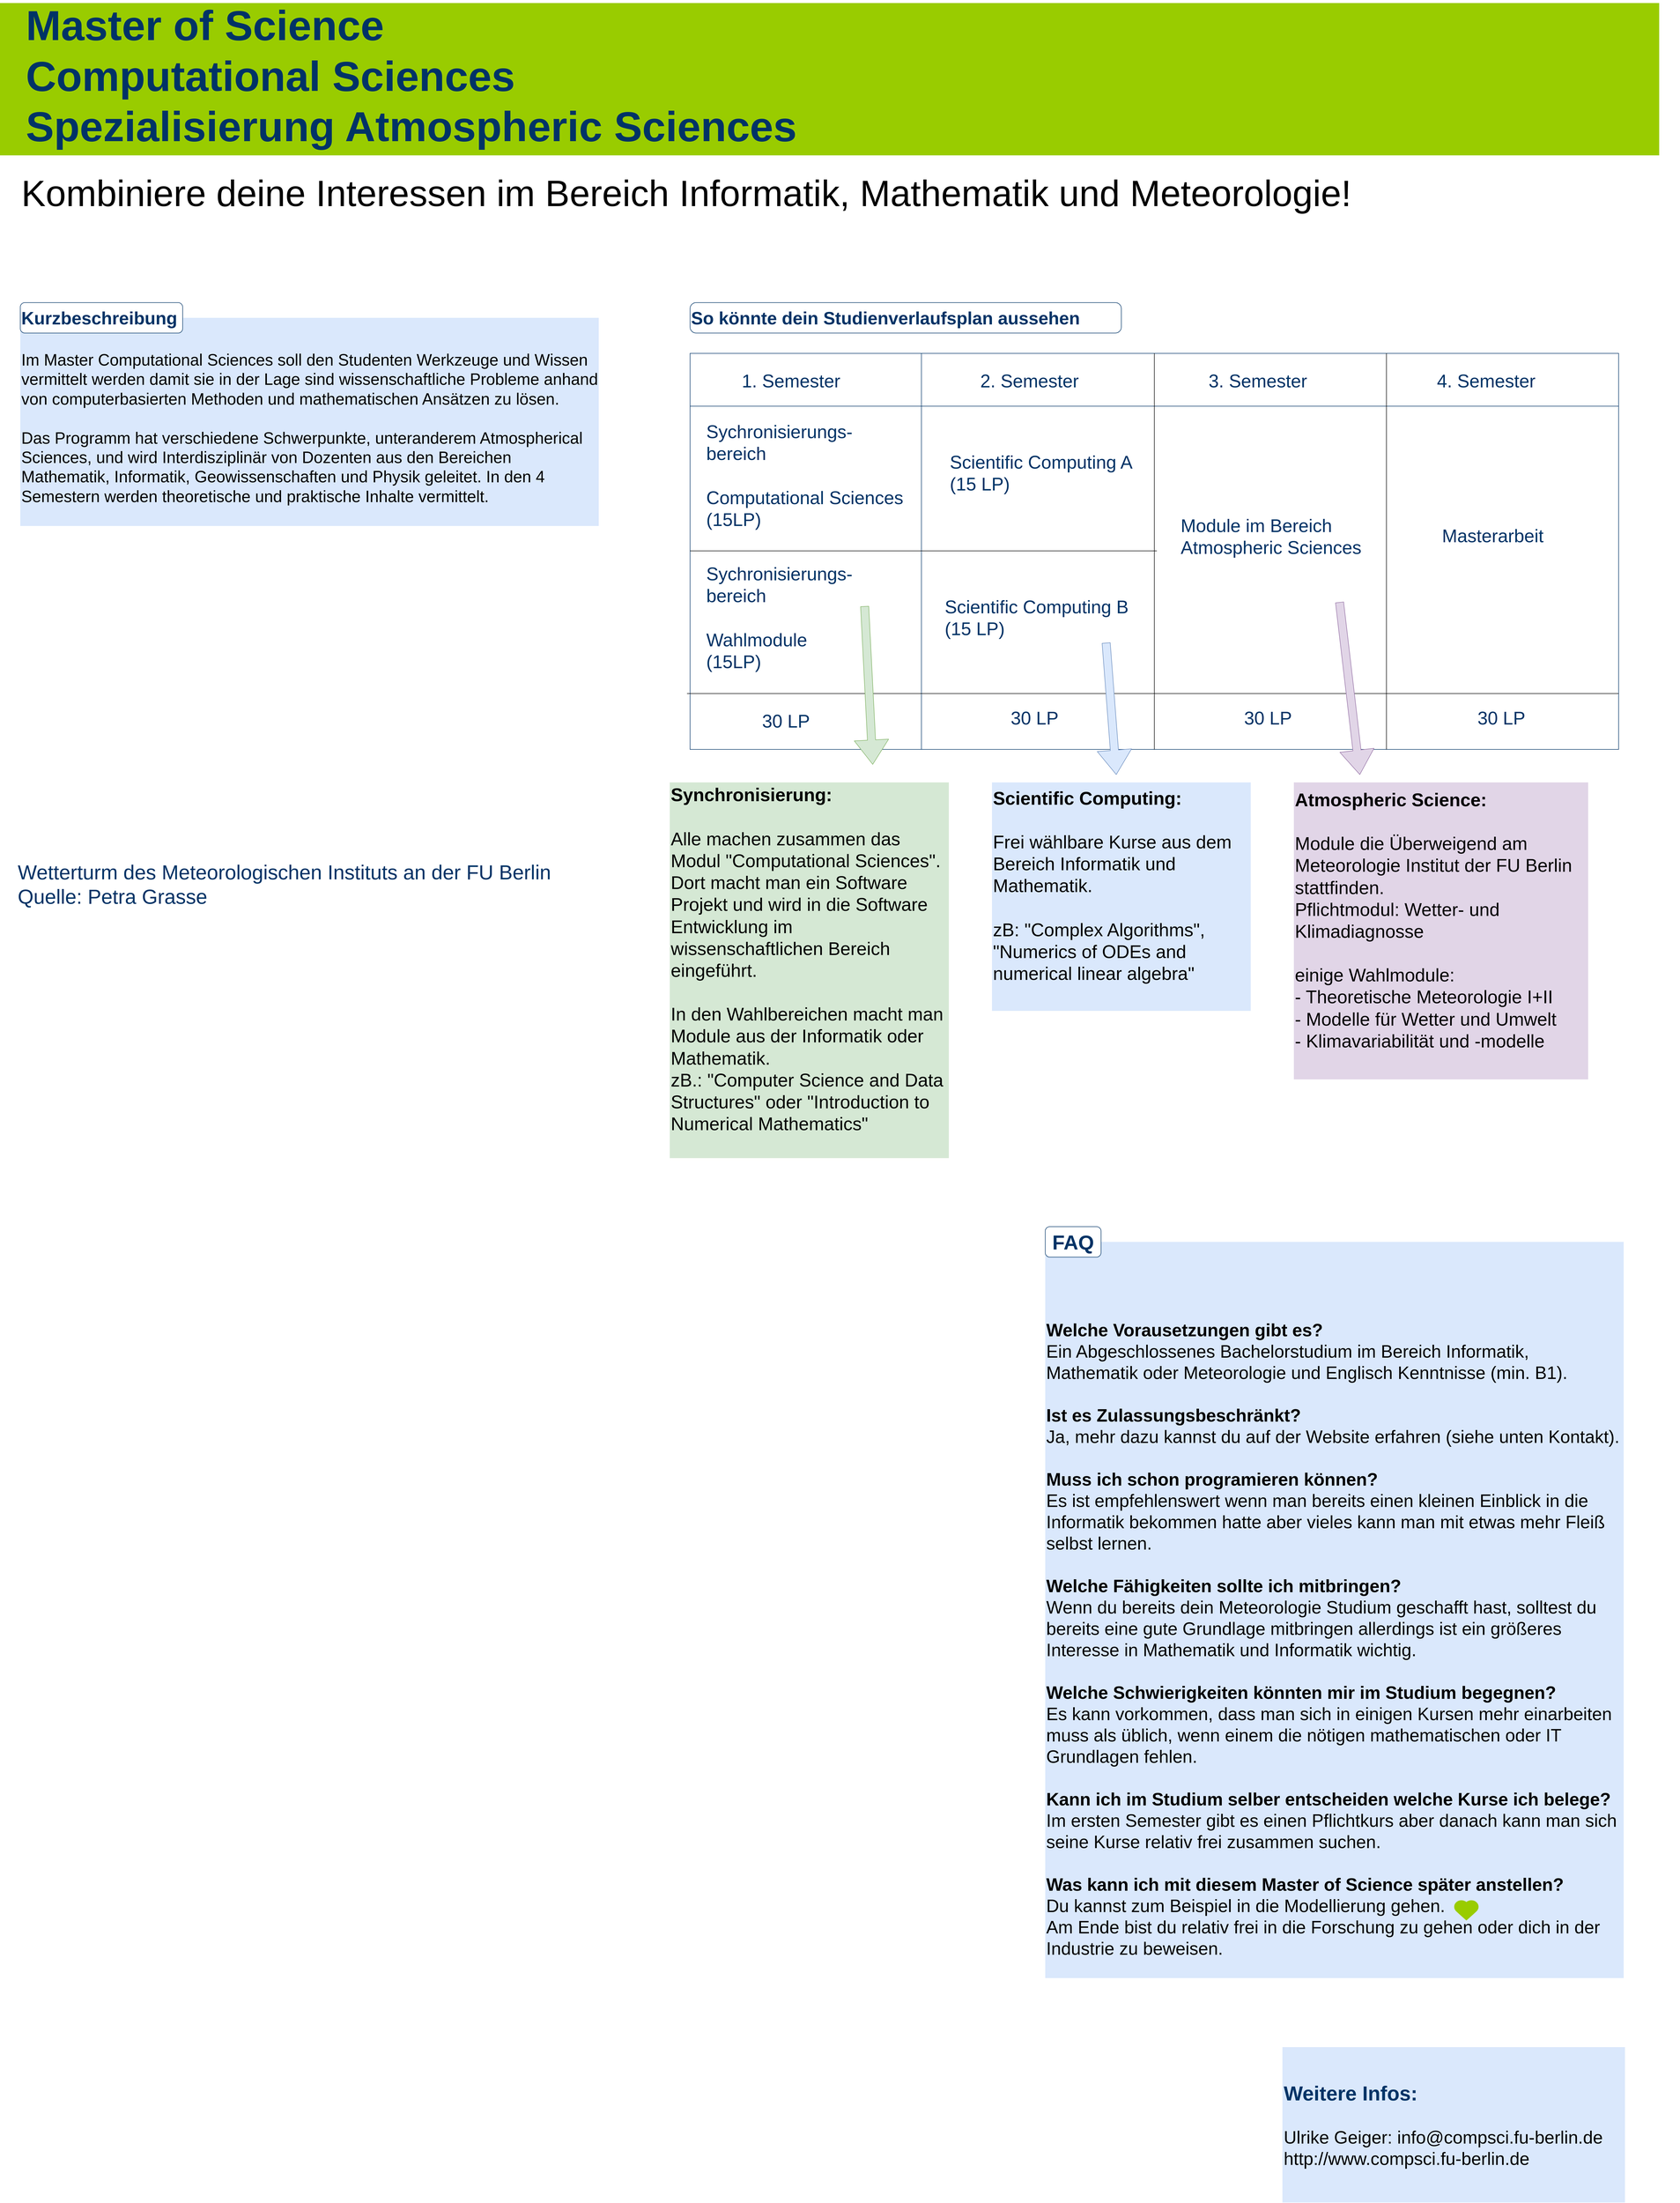 <mxfile version="10.6.7" type="github"><diagram id="VolkfhMRARfeJTHJ-a0X" name="Page-1"><mxGraphModel dx="5576" dy="3128" grid="1" gridSize="10" guides="1" tooltips="1" connect="1" arrows="1" fold="1" page="1" pageScale="1" pageWidth="850" pageHeight="1100" math="0" shadow="0"><root><mxCell id="0"/><mxCell id="1" parent="0"/><mxCell id="jtiaPau1gUkiISlCKB-g-1" value="&lt;div style=&quot;font-size: 83px&quot; align=&quot;left&quot;&gt;&lt;font style=&quot;font-size: 83px&quot; face=&quot;Helvetica&quot;&gt;Master of Science &lt;br&gt;&lt;/font&gt;&lt;/div&gt;&lt;div style=&quot;font-size: 83px&quot; align=&quot;left&quot;&gt;&lt;font style=&quot;font-size: 83px&quot; face=&quot;Helvetica&quot;&gt;Computational Sciences&lt;/font&gt;&lt;/div&gt;&lt;div style=&quot;font-size: 83px&quot; align=&quot;left&quot;&gt;&lt;font style=&quot;font-size: 83px&quot; face=&quot;Helvetica&quot;&gt;Spezialisierung Atmospheric Sciences&lt;/font&gt;&lt;font style=&quot;font-size: 83px&quot;&gt;&lt;br&gt;&lt;/font&gt;&lt;/div&gt;" style="rounded=0;whiteSpace=wrap;html=1;fillColor=#99CC00;strokeColor=none;fontSize=84;fontColor=#003366;fontStyle=1;align=left;spacingLeft=51;spacing=0;verticalAlign=middle;horizontal=1;spacingTop=-12;" parent="1" vertex="1"><mxGeometry x="40" y="44" width="3270" height="300" as="geometry"/></mxCell><mxCell id="jtiaPau1gUkiISlCKB-g-2" value="" style="shape=image;imageAspect=0;aspect=fixed;verticalLabelPosition=bottom;verticalAlign=top;image=https://www.fu-berlin.de/sites/corporate-design/downloads_container/Logo_RGB_Ausdruck.jpg;" parent="1" vertex="1"><mxGeometry x="2210" y="40" width="1140" height="304" as="geometry"/></mxCell><mxCell id="jtiaPau1gUkiISlCKB-g-3" value="&lt;font style=&quot;font-size: 72px&quot;&gt;Kombiniere deine Interessen im Bereich Informatik, Mathematik und Meteorologie!&lt;br&gt;&lt;/font&gt;" style="rounded=0;whiteSpace=wrap;html=1;strokeColor=none;fillColor=#FFFFFF;fontColor=#000000;align=left;labelBorderColor=none;" parent="1" vertex="1"><mxGeometry x="80" y="344" width="3240" height="150" as="geometry"/></mxCell><mxCell id="jtiaPau1gUkiISlCKB-g-4" value="&lt;p style=&quot;line-height: 100% ; font-size: 35px&quot;&gt;&lt;/p&gt;&lt;div style=&quot;font-size: 35px&quot;&gt;&lt;font style=&quot;font-size: 35px&quot; color=&quot;#003366&quot;&gt;&lt;b&gt;&lt;font style=&quot;font-size: 35px&quot;&gt;&lt;font style=&quot;font-size: 35px&quot; color=&quot;#000000&quot;&gt;&lt;br&gt;&lt;/font&gt;&lt;/font&gt;&lt;/b&gt;&lt;/font&gt;&lt;/div&gt;&lt;div style=&quot;font-size: 35px&quot;&gt;&lt;font style=&quot;font-size: 35px&quot; color=&quot;#003366&quot;&gt;&lt;b&gt;&lt;font style=&quot;font-size: 35px&quot;&gt;&lt;font style=&quot;font-size: 35px&quot; color=&quot;#000000&quot;&gt;&lt;br&gt;&lt;/font&gt;&lt;/font&gt;&lt;/b&gt;&lt;/font&gt;&lt;/div&gt;&lt;div style=&quot;font-size: 35px&quot;&gt;&lt;font style=&quot;font-size: 35px&quot; color=&quot;#003366&quot;&gt;&lt;b&gt;&lt;font style=&quot;font-size: 35px&quot;&gt;&lt;font style=&quot;font-size: 35px&quot; color=&quot;#000000&quot;&gt;&lt;br&gt;&lt;/font&gt;&lt;/font&gt;&lt;/b&gt;&lt;/font&gt;&lt;/div&gt;&lt;div style=&quot;font-size: 35px&quot;&gt;&lt;font style=&quot;font-size: 35px&quot; color=&quot;#003366&quot;&gt;&lt;b&gt;&lt;font style=&quot;font-size: 35px&quot;&gt;&lt;font style=&quot;font-size: 35px&quot; color=&quot;#000000&quot;&gt;Welche Vorausetzungen gibt es?&lt;/font&gt;&lt;br&gt;&lt;/font&gt;&lt;/b&gt;&lt;/font&gt;&lt;/div&gt;&lt;div style=&quot;font-size: 35px&quot;&gt;&lt;font style=&quot;font-size: 35px&quot;&gt;Ein Abgeschlossenes Bachelorstudium im Bereich Informatik, Mathematik oder Meteorologie und Englisch Kenntnisse (min. B1).&lt;/font&gt;&lt;/div&gt;&lt;div style=&quot;font-size: 35px&quot;&gt;&lt;font style=&quot;font-size: 35px&quot;&gt;&lt;br&gt;&lt;/font&gt;&lt;/div&gt;&lt;div style=&quot;font-size: 35px&quot;&gt;&lt;font style=&quot;font-size: 35px&quot;&gt;&lt;b&gt;&lt;font style=&quot;font-size: 35px&quot;&gt;Ist es Zulassungsbeschränkt?&lt;/font&gt;&lt;/b&gt;&lt;/font&gt;&lt;/div&gt;&lt;div style=&quot;font-size: 35px&quot;&gt;&lt;font style=&quot;font-size: 35px&quot;&gt;Ja, mehr dazu kannst du auf der Website erfahren (siehe unten Kontakt).&lt;br&gt;&lt;/font&gt;&lt;/div&gt;&lt;div style=&quot;font-size: 35px&quot;&gt;&lt;font style=&quot;font-size: 35px&quot;&gt;&lt;br&gt;&lt;/font&gt;&lt;/div&gt;&lt;div style=&quot;font-size: 35px&quot;&gt;&lt;font style=&quot;font-size: 35px&quot;&gt;&lt;b&gt;Muss ich schon programieren können?&lt;/b&gt;&lt;/font&gt;&lt;/div&gt;&lt;div style=&quot;font-size: 35px&quot;&gt;&lt;font style=&quot;font-size: 35px&quot;&gt;Es ist empfehlenswert wenn man bereits einen kleinen Einblick in die Informatik bekommen hatte aber vieles kann man mit etwas mehr Fleiß selbst lernen.&lt;/font&gt;&lt;/div&gt;&lt;div style=&quot;font-size: 35px&quot;&gt;&lt;font style=&quot;font-size: 35px&quot;&gt;&lt;br&gt;&lt;/font&gt;&lt;/div&gt;&lt;div style=&quot;font-size: 35px&quot;&gt;&lt;font style=&quot;font-size: 35px&quot;&gt;&lt;b&gt;Welche Fähigkeiten sollte ich mitbringen?&lt;/b&gt;&lt;/font&gt;&lt;/div&gt;&lt;div style=&quot;font-size: 35px&quot;&gt;&lt;font style=&quot;font-size: 35px&quot;&gt;Wenn du bereits dein Meteorologie Studium geschafft hast, solltest du bereits eine gute Grundlage mitbringen allerdings ist ein größeres Interesse in Mathematik und Informatik wichtig.&lt;br&gt;&lt;/font&gt;&lt;/div&gt;&lt;div style=&quot;font-size: 35px&quot;&gt;&lt;font style=&quot;font-size: 35px&quot;&gt;&lt;br&gt;&lt;/font&gt;&lt;/div&gt;&lt;div style=&quot;font-size: 35px&quot;&gt;&lt;font style=&quot;font-size: 35px&quot;&gt;&lt;b&gt;Welche Schwierigkeiten könnten mir im Studium begegnen?&lt;/b&gt;&lt;/font&gt;&lt;/div&gt;&lt;div style=&quot;font-size: 35px&quot;&gt;&lt;font style=&quot;font-size: 35px&quot;&gt;Es kann vorkommen, dass man sich in einigen Kursen mehr einarbeiten muss als üblich, wenn einem die nötigen mathematischen oder IT Grundlagen fehlen.&lt;/font&gt;&lt;/div&gt;&lt;div style=&quot;font-size: 35px&quot;&gt;&lt;font style=&quot;font-size: 35px&quot;&gt;&lt;br&gt;&lt;/font&gt;&lt;/div&gt;&lt;div style=&quot;font-size: 35px&quot;&gt;&lt;font style=&quot;font-size: 35px&quot;&gt;&lt;b&gt;Kann ich im Studium selber entscheiden welche Kurse ich belege? &lt;br&gt;&lt;/b&gt;&lt;/font&gt;&lt;/div&gt;&lt;div style=&quot;font-size: 35px&quot;&gt;&lt;font style=&quot;font-size: 35px&quot;&gt;Im ersten Semester gibt es einen Pflichtkurs aber danach kann man sich seine Kurse relativ frei zusammen suchen.&lt;br&gt;&lt;/font&gt;&lt;/div&gt;&lt;div style=&quot;font-size: 35px&quot;&gt;&lt;font style=&quot;font-size: 35px&quot;&gt;&lt;br&gt;&lt;/font&gt;&lt;/div&gt;&lt;div style=&quot;font-size: 35px&quot;&gt;&lt;font style=&quot;font-size: 35px&quot;&gt;&lt;b&gt;Was kann ich mit diesem Master of Science später anstellen?&lt;/b&gt;&lt;/font&gt;&lt;/div&gt;&lt;div style=&quot;font-size: 35px&quot;&gt;&lt;font style=&quot;font-size: 35px&quot;&gt;Du kannst zum Beispiel in die Modellierung gehen. &lt;b&gt;&lt;br&gt;&lt;/b&gt;&lt;/font&gt;&lt;/div&gt;&lt;div style=&quot;font-size: 35px&quot;&gt;&lt;font style=&quot;font-size: 35px&quot;&gt;Am Ende bist du relativ frei in die Forschung zu gehen oder dich in der Industrie zu beweisen.&lt;b&gt;&lt;br&gt;&lt;/b&gt;&lt;/font&gt;&lt;/div&gt;&lt;div style=&quot;font-size: 35px&quot;&gt;&lt;font style=&quot;font-size: 35px&quot;&gt;&lt;br&gt;&lt;/font&gt;&lt;/div&gt;&lt;div style=&quot;font-size: 35px&quot;&gt;&lt;font style=&quot;font-size: 35px&quot;&gt;&lt;br&gt;&lt;/font&gt;&lt;/div&gt;&lt;p style=&quot;font-size: 35px&quot;&gt;&lt;/p&gt;" style="rounded=0;whiteSpace=wrap;html=1;strokeColor=none;fillColor=#dae8fc;align=left;fontSize=32;spacingTop=71;spacingRight=5;" parent="1" vertex="1"><mxGeometry x="2100" y="2484" width="1140" height="1450" as="geometry"/></mxCell><mxCell id="jtiaPau1gUkiISlCKB-g-5" value="&lt;div style=&quot;font-size: 40px&quot;&gt;&lt;font style=&quot;font-size: 40px&quot;&gt;&lt;b&gt;&lt;font style=&quot;font-size: 40px&quot; color=&quot;#003366&quot;&gt;Weitere Infos:&lt;/font&gt;&lt;/b&gt;&lt;/font&gt;&lt;/div&gt;&lt;div style=&quot;font-size: 35px&quot;&gt;&lt;font style=&quot;font-size: 35px&quot;&gt;&lt;br&gt;&lt;/font&gt;&lt;/div&gt;&lt;div style=&quot;font-size: 35px&quot;&gt;&lt;font style=&quot;font-size: 35px&quot;&gt;Ulrike Geiger: info@compsci.fu-berlin.de&lt;/font&gt;&lt;/div&gt;&lt;font style=&quot;font-size: 35px&quot;&gt;http://www.compsci.fu-berlin.de&lt;/font&gt;" style="rounded=0;whiteSpace=wrap;html=1;strokeColor=none;fillColor=#dae8fc;fontSize=32;align=left;" parent="1" vertex="1"><mxGeometry x="2567.5" y="4070" width="675" height="306" as="geometry"/></mxCell><mxCell id="jtiaPau1gUkiISlCKB-g-6" value="&lt;div&gt;Im Master Computational Sciences soll den Studenten Werkzeuge und Wissen vermittelt werden damit sie in der Lage sind wissenschaftliche Probleme anhand von computerbasierten Methoden und mathematischen Ansätzen zu lösen.&lt;/div&gt;&lt;div&gt;&lt;br&gt;&lt;/div&gt;&lt;div&gt;Das Programm hat verschiedene Schwerpunkte, unteranderem Atmospherical Sciences, und wird Interdisziplinär von Dozenten aus den Bereichen Mathematik, Informatik, Geowissenschaften und Physik geleitet. In den 4 Semestern werden theoretische und praktische Inhalte vermittelt. &lt;/div&gt;" style="rounded=0;whiteSpace=wrap;html=1;strokeColor=none;fillColor=#dae8fc;fontSize=32;align=left;spacingTop=23;" parent="1" vertex="1"><mxGeometry x="80" y="664" width="1140" height="410" as="geometry"/></mxCell><mxCell id="jtiaPau1gUkiISlCKB-g-7" value="" style="verticalLabelPosition=bottom;verticalAlign=top;html=1;shape=mxgraph.basic.heart;strokeColor=#99CC00;fillColor=#99CC00;fontSize=32;align=left;" parent="1" vertex="1"><mxGeometry x="2905" y="3780" width="50" height="40" as="geometry"/></mxCell><mxCell id="jtiaPau1gUkiISlCKB-g-8" value="Kurzbeschreibung" style="rounded=1;whiteSpace=wrap;html=1;strokeColor=#003366;fillColor=#FFFFFF;fontSize=35;fontColor=#003366;align=left;fontStyle=1" parent="1" vertex="1"><mxGeometry x="80" y="634" width="320" height="60" as="geometry"/></mxCell><mxCell id="jtiaPau1gUkiISlCKB-g-9" value="FAQ" style="rounded=1;whiteSpace=wrap;html=1;strokeColor=#003366;fillColor=#FFFFFF;fontSize=40;fontColor=#003366;align=center;fontStyle=1" parent="1" vertex="1"><mxGeometry x="2100" y="2454" width="110" height="60" as="geometry"/></mxCell><mxCell id="jtiaPau1gUkiISlCKB-g-10" value="" style="shape=internalStorage;whiteSpace=wrap;html=1;backgroundOutline=1;strokeColor=#003366;fillColor=#FFFFFF;fontSize=36;fontColor=#003366;align=left;dx=456;dy=104;" parent="1" vertex="1"><mxGeometry x="1400" y="734" width="1830" height="780" as="geometry"/></mxCell><mxCell id="jtiaPau1gUkiISlCKB-g-11" value="" style="endArrow=none;html=1;fontSize=36;fontColor=#003366;entryX=0.5;entryY=0;entryDx=0;entryDy=0;exitX=0.5;exitY=1;exitDx=0;exitDy=0;" parent="1" source="jtiaPau1gUkiISlCKB-g-10" target="jtiaPau1gUkiISlCKB-g-10" edge="1"><mxGeometry width="50" height="50" relative="1" as="geometry"><mxPoint x="2280" y="1064" as="sourcePoint"/><mxPoint x="2280" y="624" as="targetPoint"/><Array as="points"/></mxGeometry></mxCell><mxCell id="jtiaPau1gUkiISlCKB-g-12" value="" style="endArrow=none;html=1;fontSize=36;fontColor=#003366;entryX=0.75;entryY=0;entryDx=0;entryDy=0;exitX=0.75;exitY=1;exitDx=0;exitDy=0;" parent="1" source="jtiaPau1gUkiISlCKB-g-10" target="jtiaPau1gUkiISlCKB-g-10" edge="1"><mxGeometry width="50" height="50" relative="1" as="geometry"><mxPoint x="2209" y="1064" as="sourcePoint"/><mxPoint x="2209" y="624" as="targetPoint"/><Array as="points"/></mxGeometry></mxCell><mxCell id="jtiaPau1gUkiISlCKB-g-13" value="" style="endArrow=none;html=1;fontSize=36;fontColor=#003366;" parent="1" edge="1"><mxGeometry width="50" height="50" relative="1" as="geometry"><mxPoint x="3230" y="1404" as="sourcePoint"/><mxPoint x="1394" y="1404" as="targetPoint"/><Array as="points"/></mxGeometry></mxCell><mxCell id="jtiaPau1gUkiISlCKB-g-14" value="4. Semester" style="text;html=1;resizable=0;points=[];autosize=1;align=left;verticalAlign=top;spacingTop=-4;fontSize=36;fontColor=#003366;" parent="1" vertex="1"><mxGeometry x="2870" y="764" width="210" height="40" as="geometry"/></mxCell><mxCell id="jtiaPau1gUkiISlCKB-g-15" value="1. Semester" style="text;html=1;resizable=0;points=[];autosize=1;align=left;verticalAlign=top;spacingTop=-4;fontSize=36;fontColor=#003366;" parent="1" vertex="1"><mxGeometry x="1500" y="764" width="210" height="40" as="geometry"/></mxCell><mxCell id="jtiaPau1gUkiISlCKB-g-16" value="2. Semester" style="text;html=1;resizable=0;points=[];autosize=1;align=left;verticalAlign=top;spacingTop=-4;fontSize=36;fontColor=#003366;" parent="1" vertex="1"><mxGeometry x="1970" y="764" width="210" height="40" as="geometry"/></mxCell><mxCell id="jtiaPau1gUkiISlCKB-g-17" value="3. Semester" style="text;html=1;resizable=0;points=[];autosize=1;align=left;verticalAlign=top;spacingTop=-4;fontSize=36;fontColor=#003366;" parent="1" vertex="1"><mxGeometry x="2420" y="764" width="210" height="40" as="geometry"/></mxCell><mxCell id="jtiaPau1gUkiISlCKB-g-18" value="&lt;div&gt;30 LP&lt;/div&gt;" style="text;html=1;resizable=0;points=[];autosize=1;align=left;verticalAlign=top;spacingTop=-4;fontSize=36;fontColor=#003366;" parent="1" vertex="1"><mxGeometry x="1540" y="1434" width="110" height="40" as="geometry"/></mxCell><mxCell id="jtiaPau1gUkiISlCKB-g-19" value="30 LP" style="text;html=1;fontSize=36;fontColor=#003366;" parent="1" vertex="1"><mxGeometry x="2030" y="1424" width="120" height="60" as="geometry"/></mxCell><mxCell id="jtiaPau1gUkiISlCKB-g-20" value="30 LP" style="text;html=1;fontSize=36;fontColor=#003366;" parent="1" vertex="1"><mxGeometry x="2490" y="1424" width="120" height="60" as="geometry"/></mxCell><mxCell id="jtiaPau1gUkiISlCKB-g-21" value="30 LP" style="text;html=1;fontSize=36;fontColor=#003366;" parent="1" vertex="1"><mxGeometry x="2950" y="1424" width="120" height="60" as="geometry"/></mxCell><mxCell id="jtiaPau1gUkiISlCKB-g-22" value="" style="endArrow=none;html=1;fontSize=36;fontColor=#003366;" parent="1" edge="1"><mxGeometry width="50" height="50" relative="1" as="geometry"><mxPoint x="2320" y="1123" as="sourcePoint"/><mxPoint x="1400" y="1123" as="targetPoint"/><Array as="points"/></mxGeometry></mxCell><mxCell id="jtiaPau1gUkiISlCKB-g-23" value="So könnte dein Studienverlaufsplan aussehen" style="rounded=1;whiteSpace=wrap;html=1;strokeColor=#003366;fillColor=#FFFFFF;fontSize=35;fontColor=#003366;align=left;fontStyle=1;arcSize=20;" parent="1" vertex="1"><mxGeometry x="1400" y="634" width="850" height="60" as="geometry"/></mxCell><mxCell id="jtiaPau1gUkiISlCKB-g-24" value="&lt;div&gt;Sychronisierungs-&lt;/div&gt;&lt;div&gt;bereich &lt;br&gt;&lt;/div&gt;&lt;div&gt;&lt;br&gt;&lt;/div&gt;&lt;div&gt;Wahlmodule &lt;br&gt;&lt;/div&gt;&lt;div&gt;(15LP)&lt;br&gt;&lt;/div&gt;" style="text;html=1;resizable=0;points=[];autosize=1;align=left;verticalAlign=top;spacingTop=-4;fontSize=36;fontColor=#003366;" parent="1" vertex="1"><mxGeometry x="1430" y="1144" width="300" height="220" as="geometry"/></mxCell><mxCell id="jtiaPau1gUkiISlCKB-g-25" value="&lt;div&gt;Sychronisierungs-&lt;/div&gt;&lt;div&gt;bereich&lt;/div&gt;&lt;div&gt;&lt;br&gt;&lt;/div&gt;&lt;div&gt;Computational Sciences&lt;/div&gt;&lt;div&gt;(15LP)&lt;br&gt;&lt;/div&gt;" style="text;html=1;resizable=0;points=[];autosize=1;align=left;verticalAlign=top;spacingTop=-4;fontSize=36;fontColor=#003366;" parent="1" vertex="1"><mxGeometry x="1430" y="864" width="400" height="220" as="geometry"/></mxCell><mxCell id="jtiaPau1gUkiISlCKB-g-26" value="&lt;div&gt;Scientific Computing A&lt;/div&gt;&lt;div&gt;(15 LP)&lt;br&gt;&lt;/div&gt;" style="text;html=1;resizable=0;points=[];autosize=1;align=left;verticalAlign=top;spacingTop=-4;fontSize=36;fontColor=#003366;" parent="1" vertex="1"><mxGeometry x="1910" y="924" width="380" height="90" as="geometry"/></mxCell><mxCell id="jtiaPau1gUkiISlCKB-g-27" value="&lt;div&gt;Scientific Computing B&lt;br&gt;&lt;/div&gt;&lt;div&gt;(15 LP)&lt;br&gt;&lt;/div&gt;" style="text;html=1;resizable=0;points=[];autosize=1;align=left;verticalAlign=top;spacingTop=-4;fontSize=36;fontColor=#003366;" parent="1" vertex="1"><mxGeometry x="1900" y="1209" width="380" height="90" as="geometry"/></mxCell><mxCell id="jtiaPau1gUkiISlCKB-g-28" value="&lt;div&gt;Module im Bereich&lt;/div&gt;&lt;div&gt; Atmospheric Sciences&lt;/div&gt;&lt;div&gt;&lt;br&gt;&lt;/div&gt;" style="text;html=1;resizable=0;points=[];autosize=1;align=left;verticalAlign=top;spacingTop=-4;fontSize=36;fontColor=#003366;" parent="1" vertex="1"><mxGeometry x="2365" y="1049" width="370" height="130" as="geometry"/></mxCell><mxCell id="jtiaPau1gUkiISlCKB-g-29" value="Masterarbeit" style="text;html=1;resizable=0;points=[];autosize=1;align=left;verticalAlign=top;spacingTop=-4;fontSize=36;fontColor=#003366;" parent="1" vertex="1"><mxGeometry x="2880" y="1069" width="210" height="40" as="geometry"/></mxCell><mxCell id="jtiaPau1gUkiISlCKB-g-30" value="&lt;div&gt;&lt;b&gt;Synchronisierung:&lt;/b&gt;&lt;/div&gt;&lt;div&gt;&lt;br&gt;&lt;/div&gt;&lt;div&gt;Alle machen zusammen das Modul &quot;Computational Sciences&quot;. Dort macht man ein Software Projekt und wird in die Software Entwicklung im wissenschaftlichen Bereich eingeführt.&lt;/div&gt;&lt;div&gt;&lt;br&gt;&lt;/div&gt;&lt;div&gt;In den Wahlbereichen macht man Module aus der Informatik oder Mathematik.&lt;/div&gt;&lt;div&gt;zB.: &quot;Computer Science and Data Structures&quot; oder &quot;Introduction to Numerical Mathematics&quot;&lt;br&gt;&lt;/div&gt;&lt;div&gt;&lt;br&gt;&lt;/div&gt;" style="rounded=0;whiteSpace=wrap;html=1;strokeColor=none;fillColor=#d5e8d4;fontSize=36;align=left;" parent="1" vertex="1"><mxGeometry x="1360" y="1579" width="550" height="740" as="geometry"/></mxCell><mxCell id="jtiaPau1gUkiISlCKB-g-31" value="&lt;div&gt;&lt;b&gt;Scientific Computing:&lt;/b&gt;&lt;/div&gt;&lt;div&gt;&lt;br&gt;&lt;/div&gt;&lt;div&gt;Frei wählbare Kurse aus dem Bereich Informatik und Mathematik.&lt;br&gt;&lt;/div&gt;&lt;div&gt;&lt;br&gt;&lt;/div&gt;zB: &quot;Complex Algorithms&quot;, &quot;Numerics of ODEs and numerical linear algebra&quot;                  &lt;div&gt;&lt;br&gt;&lt;/div&gt;" style="rounded=0;whiteSpace=wrap;html=1;strokeColor=none;fillColor=#dae8fc;fontSize=36;align=left;" parent="1" vertex="1"><mxGeometry x="1995" y="1579" width="510" height="450" as="geometry"/></mxCell><mxCell id="jtiaPau1gUkiISlCKB-g-32" value="&lt;div&gt;&lt;b&gt;Atmospheric Science:&lt;/b&gt;&lt;/div&gt;&lt;div&gt;&lt;br&gt;&lt;/div&gt;&lt;div&gt;Module die Überweigend am Meteorologie Institut der FU Berlin stattfinden. &lt;br&gt;&lt;/div&gt;&lt;div&gt;Pflichtmodul: Wetter- und Klimadiagnosse&lt;/div&gt;&lt;div&gt;&lt;br&gt;&lt;/div&gt;&lt;div&gt;einige Wahlmodule:&lt;/div&gt;&lt;div&gt; - Theoretische Meteorologie I+II&lt;/div&gt;&lt;div&gt;- Modelle für Wetter und Umwelt&lt;/div&gt;&lt;div&gt; - Klimavariabilität und -modelle &lt;br&gt;&lt;/div&gt;&lt;div&gt;&lt;br&gt;&lt;/div&gt;" style="rounded=0;whiteSpace=wrap;html=1;strokeColor=none;fillColor=#e1d5e7;fontSize=36;align=left;" parent="1" vertex="1"><mxGeometry x="2590" y="1579" width="580" height="585" as="geometry"/></mxCell><mxCell id="jtiaPau1gUkiISlCKB-g-33" value="" style="shape=flexArrow;endArrow=classic;html=1;fontSize=36;fontColor=#003366;endWidth=50.667;endSize=15.667;width=16;fillColor=#d5e8d4;strokeColor=#82b366;exitX=1.047;exitY=0.4;exitDx=0;exitDy=0;exitPerimeter=0;" parent="1" source="jtiaPau1gUkiISlCKB-g-24" edge="1"><mxGeometry width="50" height="50" relative="1" as="geometry"><mxPoint x="1760" y="1544" as="sourcePoint"/><mxPoint x="1760" y="1544" as="targetPoint"/></mxGeometry></mxCell><mxCell id="jtiaPau1gUkiISlCKB-g-34" value="" style="shape=flexArrow;endArrow=classic;html=1;fontSize=36;fontColor=#003366;endWidth=50.667;endSize=15.667;width=16;fillColor=#dae8fc;strokeColor=#6c8ebf;" parent="1" edge="1"><mxGeometry width="50" height="50" relative="1" as="geometry"><mxPoint x="2220" y="1304" as="sourcePoint"/><mxPoint x="2240" y="1564" as="targetPoint"/></mxGeometry></mxCell><mxCell id="jtiaPau1gUkiISlCKB-g-35" value="" style="shape=flexArrow;endArrow=classic;html=1;fontSize=36;fontColor=#003366;endWidth=50.667;endSize=15.667;width=16;fillColor=#e1d5e7;strokeColor=#9673a6;" parent="1" edge="1"><mxGeometry width="50" height="50" relative="1" as="geometry"><mxPoint x="2680" y="1224" as="sourcePoint"/><mxPoint x="2720" y="1564" as="targetPoint"/></mxGeometry></mxCell><mxCell id="jtiaPau1gUkiISlCKB-g-36" value="" style="shape=image;imageAspect=0;aspect=fixed;verticalLabelPosition=bottom;verticalAlign=top;strokeColor=#003366;fillColor=#FFFFFF;fontSize=40;fontColor=#003366;align=center;image=https://www.geo.fu-berlin.de/met/_bilder/Turm_1807_2112.jpg?width=1300;" parent="1" vertex="1"><mxGeometry x="73" y="1074" width="1147" height="655" as="geometry"/></mxCell><mxCell id="jtiaPau1gUkiISlCKB-g-37" value="&lt;div&gt;Wetterturm des Meteorologischen Instituts an der FU Berlin&lt;/div&gt;&lt;div&gt;Quelle: Petra Grasse&lt;br&gt;&lt;/div&gt;" style="text;html=1;resizable=0;points=[];autosize=1;align=left;verticalAlign=top;spacingTop=-4;fontSize=40;fontColor=#003366;" parent="1" vertex="1"><mxGeometry x="73" y="1729" width="1060" height="100" as="geometry"/></mxCell></root></mxGraphModel></diagram></mxfile>